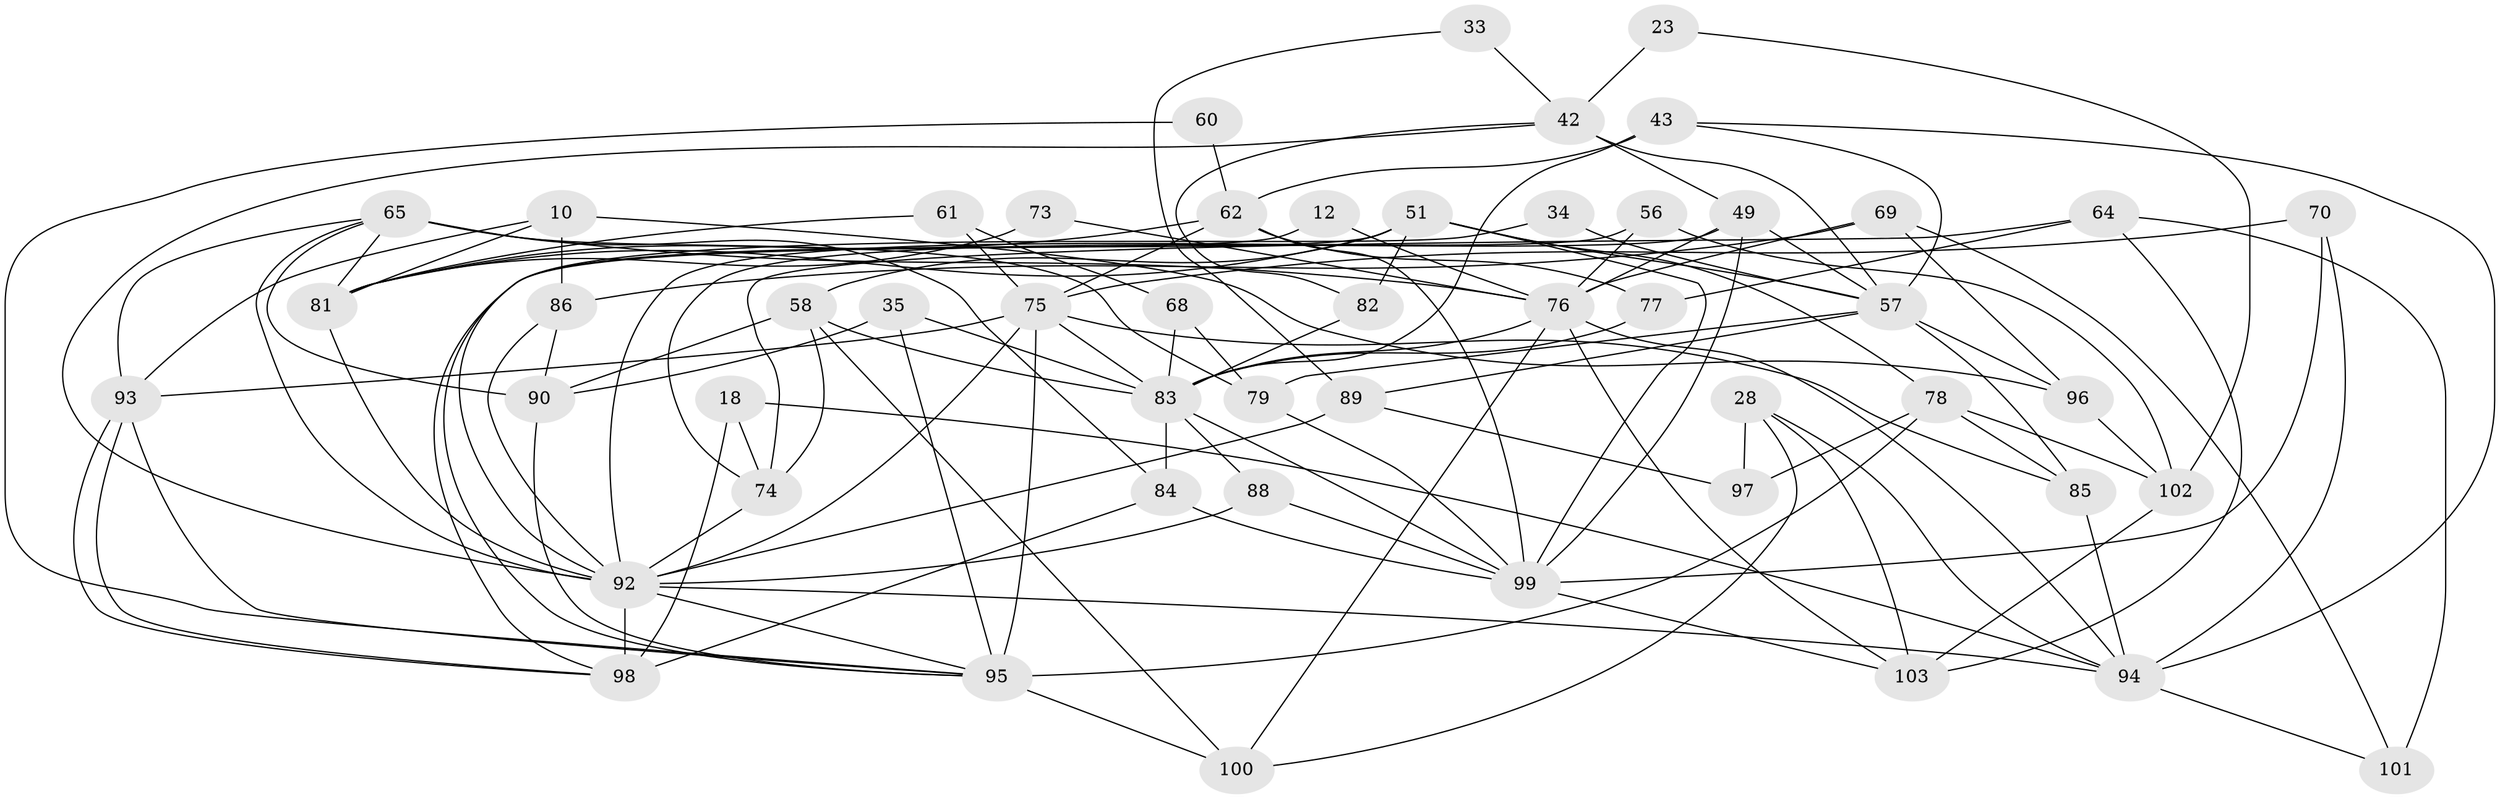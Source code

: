 // original degree distribution, {5: 0.22330097087378642, 3: 0.30097087378640774, 4: 0.32038834951456313, 2: 0.06796116504854369, 6: 0.05825242718446602, 7: 0.019417475728155338, 8: 0.009708737864077669}
// Generated by graph-tools (version 1.1) at 2025/50/03/09/25 04:50:18]
// undirected, 51 vertices, 125 edges
graph export_dot {
graph [start="1"]
  node [color=gray90,style=filled];
  10 [super="+8"];
  12;
  18;
  23;
  28;
  33;
  34;
  35;
  42 [super="+22"];
  43;
  49 [super="+14"];
  51 [super="+20"];
  56;
  57 [super="+44+24"];
  58 [super="+30"];
  60;
  61;
  62 [super="+53"];
  64;
  65 [super="+48"];
  68 [super="+25"];
  69;
  70;
  73;
  74 [super="+40"];
  75 [super="+67"];
  76 [super="+26+5+45"];
  77;
  78 [super="+71"];
  79 [super="+41"];
  81 [super="+46+36"];
  82;
  83 [super="+17+66"];
  84;
  85;
  86;
  88;
  89;
  90 [super="+59"];
  92 [super="+63"];
  93 [super="+80"];
  94 [super="+38"];
  95 [super="+19+91"];
  96;
  97 [super="+87"];
  98 [super="+13+11"];
  99 [super="+72"];
  100;
  101;
  102 [super="+39"];
  103 [super="+6"];
  10 -- 86 [weight=2];
  10 -- 96;
  10 -- 81;
  10 -- 93;
  12 -- 76;
  12 -- 92;
  18 -- 98 [weight=2];
  18 -- 74;
  18 -- 94;
  23 -- 42;
  23 -- 102;
  28 -- 100;
  28 -- 103;
  28 -- 97;
  28 -- 94;
  33 -- 89;
  33 -- 42;
  34 -- 95;
  34 -- 57;
  35 -- 95 [weight=3];
  35 -- 83;
  35 -- 90;
  42 -- 49 [weight=2];
  42 -- 82;
  42 -- 57;
  42 -- 92;
  43 -- 57;
  43 -- 94;
  43 -- 83 [weight=2];
  43 -- 62;
  49 -- 74;
  49 -- 99 [weight=2];
  49 -- 76 [weight=2];
  49 -- 57;
  51 -- 57 [weight=3];
  51 -- 82;
  51 -- 78 [weight=2];
  51 -- 98;
  51 -- 99 [weight=2];
  51 -- 81 [weight=2];
  51 -- 58;
  56 -- 102;
  56 -- 76;
  56 -- 92;
  57 -- 89;
  57 -- 85;
  57 -- 96;
  57 -- 79;
  58 -- 100;
  58 -- 83 [weight=2];
  58 -- 90;
  58 -- 74;
  60 -- 62;
  60 -- 95;
  61 -- 81;
  61 -- 68;
  61 -- 75;
  62 -- 75;
  62 -- 77;
  62 -- 99;
  62 -- 81;
  64 -- 74;
  64 -- 103;
  64 -- 77;
  64 -- 101;
  65 -- 79 [weight=2];
  65 -- 84;
  65 -- 90;
  65 -- 92;
  65 -- 81;
  65 -- 76;
  65 -- 93;
  68 -- 79;
  68 -- 83;
  69 -- 101;
  69 -- 86;
  69 -- 96;
  69 -- 76;
  70 -- 75;
  70 -- 94;
  70 -- 99;
  73 -- 81;
  73 -- 76;
  74 -- 92;
  75 -- 85;
  75 -- 95 [weight=2];
  75 -- 93 [weight=2];
  75 -- 83 [weight=2];
  75 -- 92 [weight=2];
  76 -- 100;
  76 -- 83 [weight=2];
  76 -- 103;
  76 -- 94;
  77 -- 83;
  78 -- 97 [weight=3];
  78 -- 85;
  78 -- 102 [weight=2];
  78 -- 95;
  79 -- 99;
  81 -- 92 [weight=2];
  82 -- 83;
  83 -- 99;
  83 -- 84;
  83 -- 88;
  84 -- 98 [weight=2];
  84 -- 99;
  85 -- 94;
  86 -- 92;
  86 -- 90;
  88 -- 99;
  88 -- 92;
  89 -- 92;
  89 -- 97;
  90 -- 95;
  92 -- 98 [weight=3];
  92 -- 94;
  92 -- 95;
  93 -- 98;
  93 -- 98;
  93 -- 95;
  94 -- 101;
  95 -- 100;
  96 -- 102;
  99 -- 103;
  102 -- 103;
}
